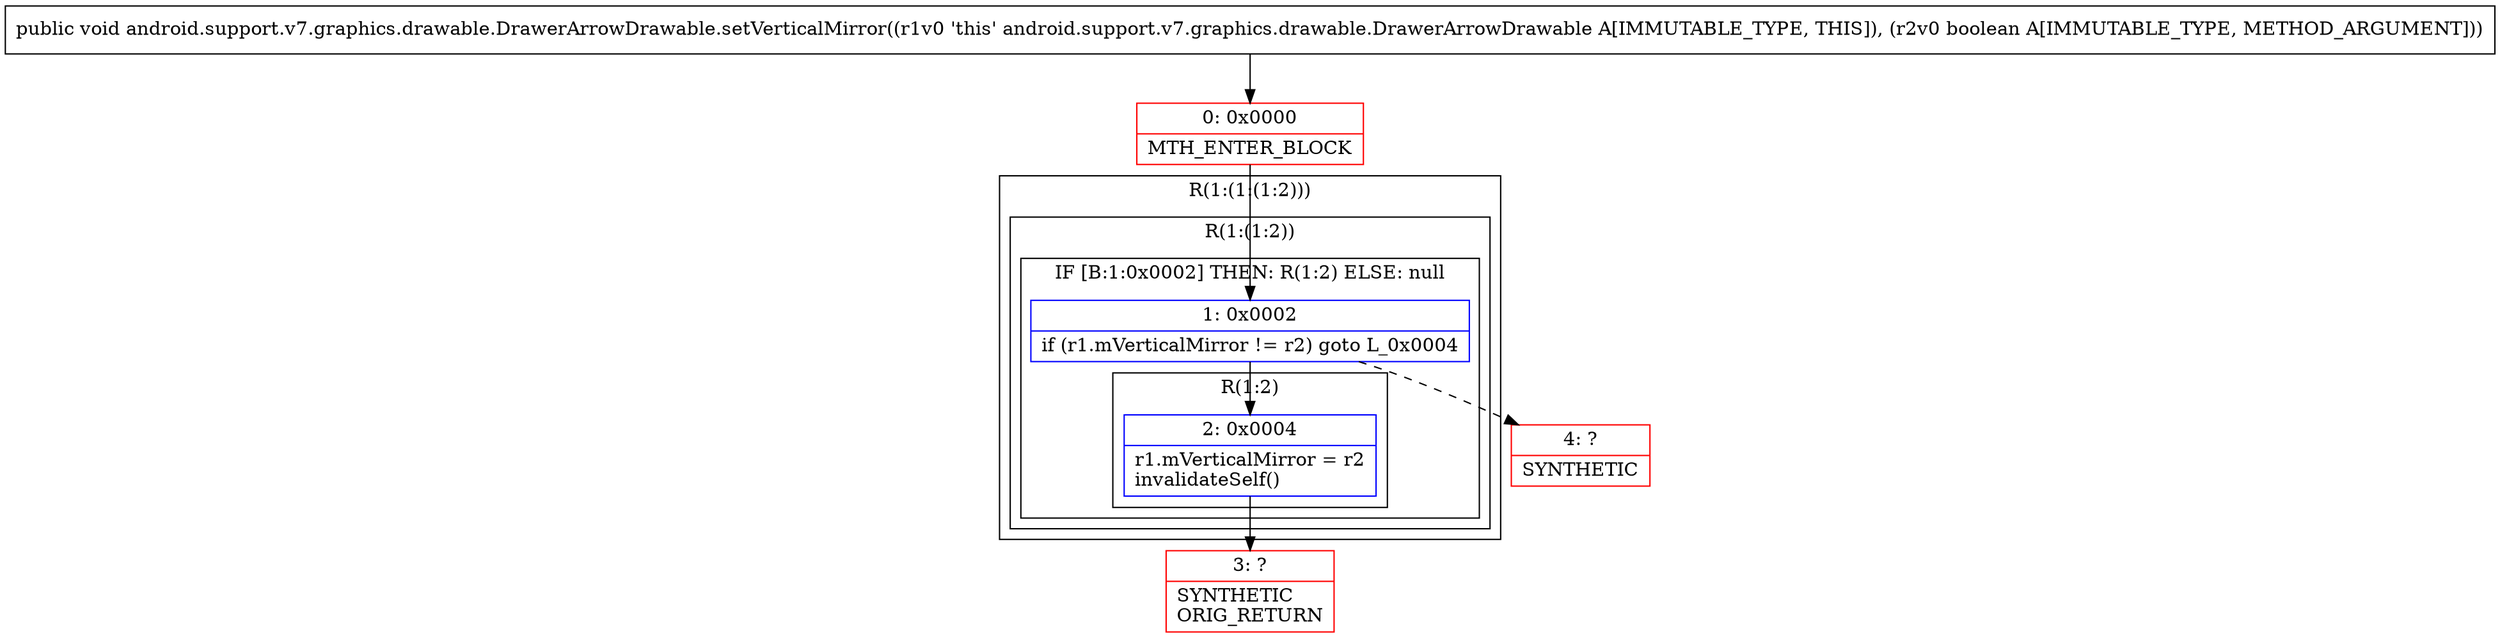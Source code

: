 digraph "CFG forandroid.support.v7.graphics.drawable.DrawerArrowDrawable.setVerticalMirror(Z)V" {
subgraph cluster_Region_1221863025 {
label = "R(1:(1:(1:2)))";
node [shape=record,color=blue];
subgraph cluster_Region_2136255576 {
label = "R(1:(1:2))";
node [shape=record,color=blue];
subgraph cluster_IfRegion_533968326 {
label = "IF [B:1:0x0002] THEN: R(1:2) ELSE: null";
node [shape=record,color=blue];
Node_1 [shape=record,label="{1\:\ 0x0002|if (r1.mVerticalMirror != r2) goto L_0x0004\l}"];
subgraph cluster_Region_1881652831 {
label = "R(1:2)";
node [shape=record,color=blue];
Node_2 [shape=record,label="{2\:\ 0x0004|r1.mVerticalMirror = r2\linvalidateSelf()\l}"];
}
}
}
}
Node_0 [shape=record,color=red,label="{0\:\ 0x0000|MTH_ENTER_BLOCK\l}"];
Node_3 [shape=record,color=red,label="{3\:\ ?|SYNTHETIC\lORIG_RETURN\l}"];
Node_4 [shape=record,color=red,label="{4\:\ ?|SYNTHETIC\l}"];
MethodNode[shape=record,label="{public void android.support.v7.graphics.drawable.DrawerArrowDrawable.setVerticalMirror((r1v0 'this' android.support.v7.graphics.drawable.DrawerArrowDrawable A[IMMUTABLE_TYPE, THIS]), (r2v0 boolean A[IMMUTABLE_TYPE, METHOD_ARGUMENT])) }"];
MethodNode -> Node_0;
Node_1 -> Node_2;
Node_1 -> Node_4[style=dashed];
Node_2 -> Node_3;
Node_0 -> Node_1;
}

